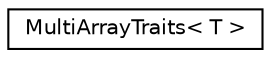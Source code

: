 digraph G
{
  edge [fontname="Helvetica",fontsize="10",labelfontname="Helvetica",labelfontsize="10"];
  node [fontname="Helvetica",fontsize="10",shape=record];
  rankdir="LR";
  Node1 [label="MultiArrayTraits\< T \>",height=0.2,width=0.4,color="black", fillcolor="white", style="filled",URL="$struct_multi_array_traits.html"];
}
